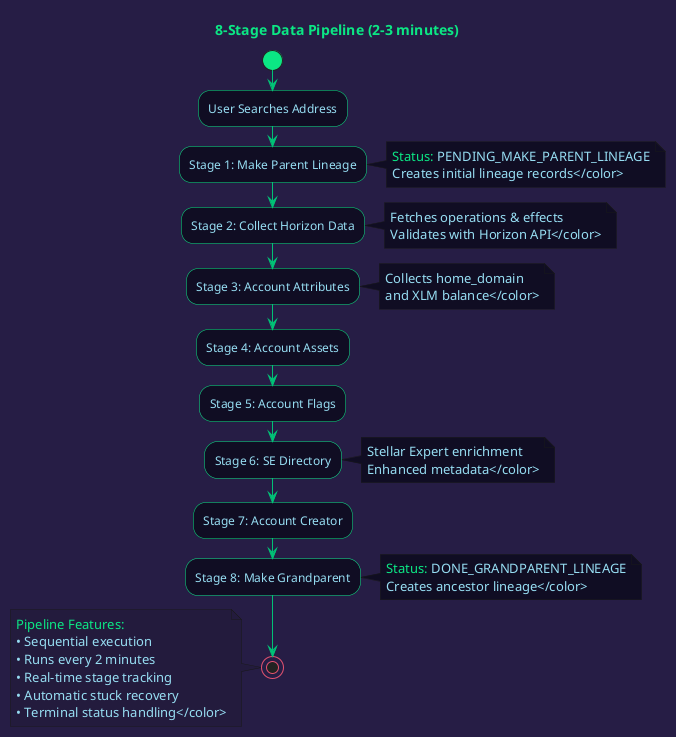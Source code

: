 @startuml Data Pipeline

skinparam backgroundColor #261D45
skinparam activity {
    BackgroundColor #100D23
    BorderColor #0BE784
    FontColor #96DDF2
}
skinparam activityArrowColor #01C176
skinparam activityStartColor #0BE784
skinparam activityStopColor #E5526F
skinparam defaultFontColor #96DDF2

title <color:#0BE784>8-Stage Data Pipeline (2-3 minutes)</color>

start

:User Searches Address;

:Stage 1: Make Parent Lineage;
note right #100D23
  <color:#0BE784>Status:</color> <color:#96DDF2>PENDING_MAKE_PARENT_LINEAGE
  Creates initial lineage records</color>
end note

:Stage 2: Collect Horizon Data;
note right #100D23
  <color:#96DDF2>Fetches operations & effects
  Validates with Horizon API</color>
end note

:Stage 3: Account Attributes;
note right #100D23
  <color:#96DDF2>Collects home_domain
  and XLM balance</color>
end note

:Stage 4: Account Assets;

:Stage 5: Account Flags;

:Stage 6: SE Directory;
note right #100D23
  <color:#96DDF2>Stellar Expert enrichment
  Enhanced metadata</color>
end note

:Stage 7: Account Creator;

:Stage 8: Make Grandparent;
note right #100D23
  <color:#0BE784>Status:</color> <color:#96DDF2>DONE_GRANDPARENT_LINEAGE
  Creates ancestor lineage</color>
end note

stop

note left #231B3D
  <color:#0BE784>Pipeline Features:</color>
  <color:#96DDF2>• Sequential execution
  • Runs every 2 minutes
  • Real-time stage tracking
  • Automatic stuck recovery
  • Terminal status handling</color>
end note

@enduml
